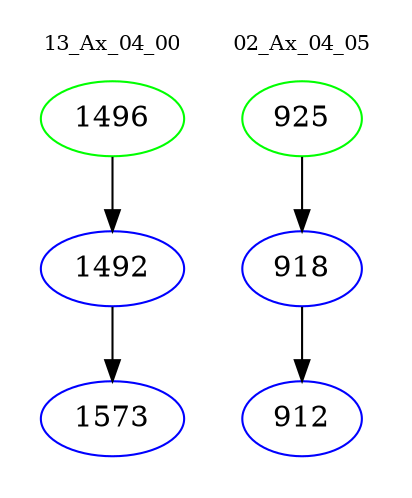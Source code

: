 digraph{
subgraph cluster_0 {
color = white
label = "13_Ax_04_00";
fontsize=10;
T0_1496 [label="1496", color="green"]
T0_1496 -> T0_1492 [color="black"]
T0_1492 [label="1492", color="blue"]
T0_1492 -> T0_1573 [color="black"]
T0_1573 [label="1573", color="blue"]
}
subgraph cluster_1 {
color = white
label = "02_Ax_04_05";
fontsize=10;
T1_925 [label="925", color="green"]
T1_925 -> T1_918 [color="black"]
T1_918 [label="918", color="blue"]
T1_918 -> T1_912 [color="black"]
T1_912 [label="912", color="blue"]
}
}
